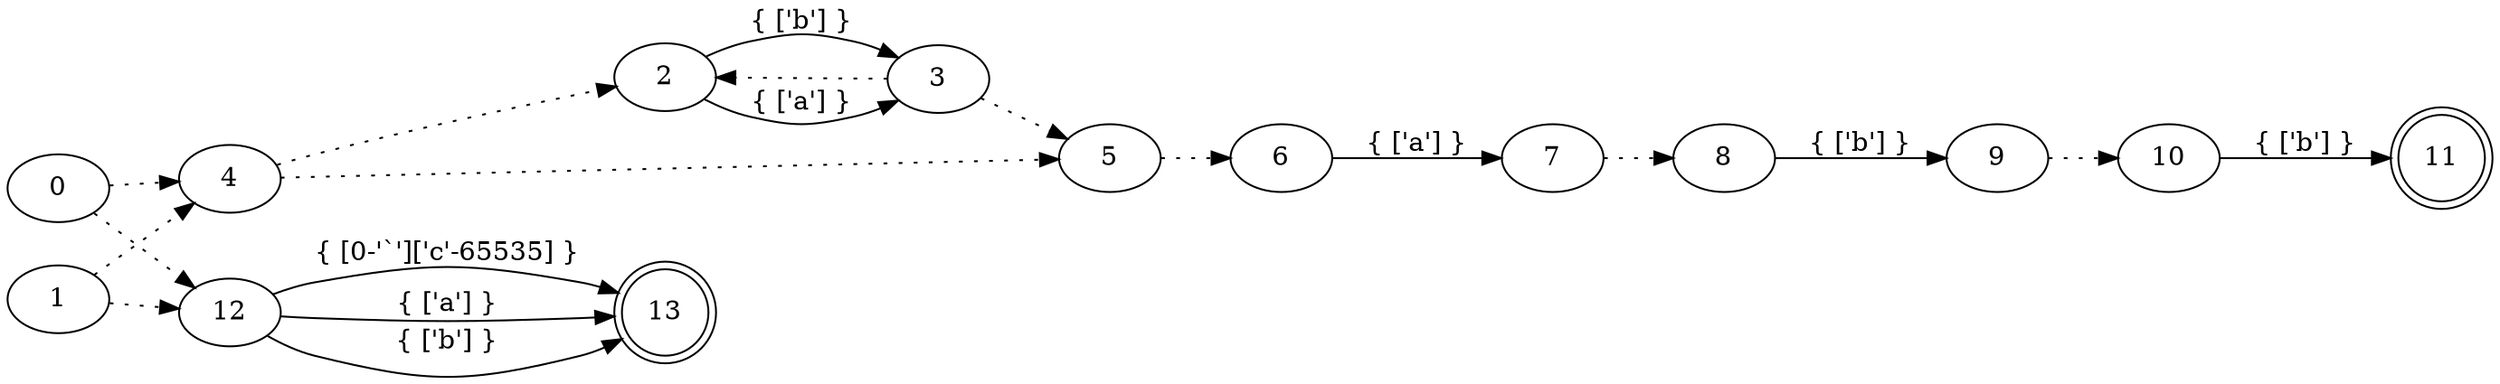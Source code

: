 digraph NFA {
rankdir = LR
11 [shape = doublecircle]
13 [shape = doublecircle]
0 -> 4 [style=dotted]
0 -> 12 [style=dotted]
1 -> 4 [style=dotted]
1 -> 12 [style=dotted]
2 -> 3 [label="{ ['a'] }"]
2 -> 3 [label="{ ['b'] }"]
3 -> 2 [style=dotted]
3 -> 5 [style=dotted]
4 -> 2 [style=dotted]
4 -> 5 [style=dotted]
5 -> 6 [style=dotted]
6 -> 7 [label="{ ['a'] }"]
7 -> 8 [style=dotted]
8 -> 9 [label="{ ['b'] }"]
9 -> 10 [style=dotted]
10 -> 11 [label="{ ['b'] }"]
12 -> 13 [label="{ [0-'`']['c'-65535] }"]
12 -> 13 [label="{ ['a'] }"]
12 -> 13 [label="{ ['b'] }"]
}

